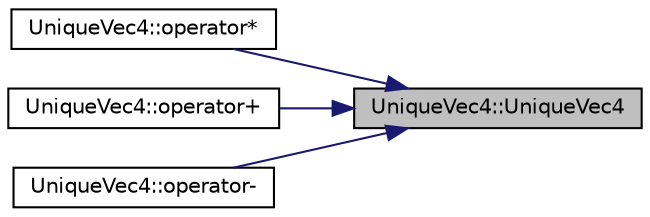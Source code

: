 digraph "UniqueVec4::UniqueVec4"
{
 // INTERACTIVE_SVG=YES
 // LATEX_PDF_SIZE
  edge [fontname="Helvetica",fontsize="10",labelfontname="Helvetica",labelfontsize="10"];
  node [fontname="Helvetica",fontsize="10",shape=record];
  rankdir="RL";
  Node1 [label="UniqueVec4::UniqueVec4",height=0.2,width=0.4,color="black", fillcolor="grey75", style="filled", fontcolor="black",tooltip=" "];
  Node1 -> Node2 [dir="back",color="midnightblue",fontsize="10",style="solid",fontname="Helvetica"];
  Node2 [label="UniqueVec4::operator*",height=0.2,width=0.4,color="black", fillcolor="white", style="filled",URL="$d6/d04/class_unique_vec4.html#add20994db36f7bf4780773ecf6995ae2",tooltip=" "];
  Node1 -> Node3 [dir="back",color="midnightblue",fontsize="10",style="solid",fontname="Helvetica"];
  Node3 [label="UniqueVec4::operator+",height=0.2,width=0.4,color="black", fillcolor="white", style="filled",URL="$d6/d04/class_unique_vec4.html#adc8e9bc088fc03caa09126a540ba758e",tooltip=" "];
  Node1 -> Node4 [dir="back",color="midnightblue",fontsize="10",style="solid",fontname="Helvetica"];
  Node4 [label="UniqueVec4::operator-",height=0.2,width=0.4,color="black", fillcolor="white", style="filled",URL="$d6/d04/class_unique_vec4.html#a3f903e97976b973cd756b293b389e878",tooltip=" "];
}
